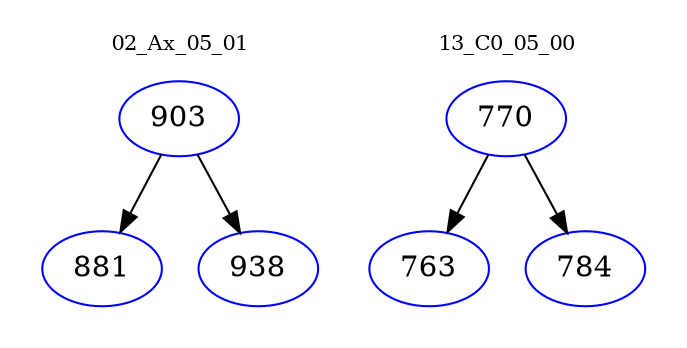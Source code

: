 digraph{
subgraph cluster_0 {
color = white
label = "02_Ax_05_01";
fontsize=10;
T0_903 [label="903", color="blue"]
T0_903 -> T0_881 [color="black"]
T0_881 [label="881", color="blue"]
T0_903 -> T0_938 [color="black"]
T0_938 [label="938", color="blue"]
}
subgraph cluster_1 {
color = white
label = "13_C0_05_00";
fontsize=10;
T1_770 [label="770", color="blue"]
T1_770 -> T1_763 [color="black"]
T1_763 [label="763", color="blue"]
T1_770 -> T1_784 [color="black"]
T1_784 [label="784", color="blue"]
}
}
